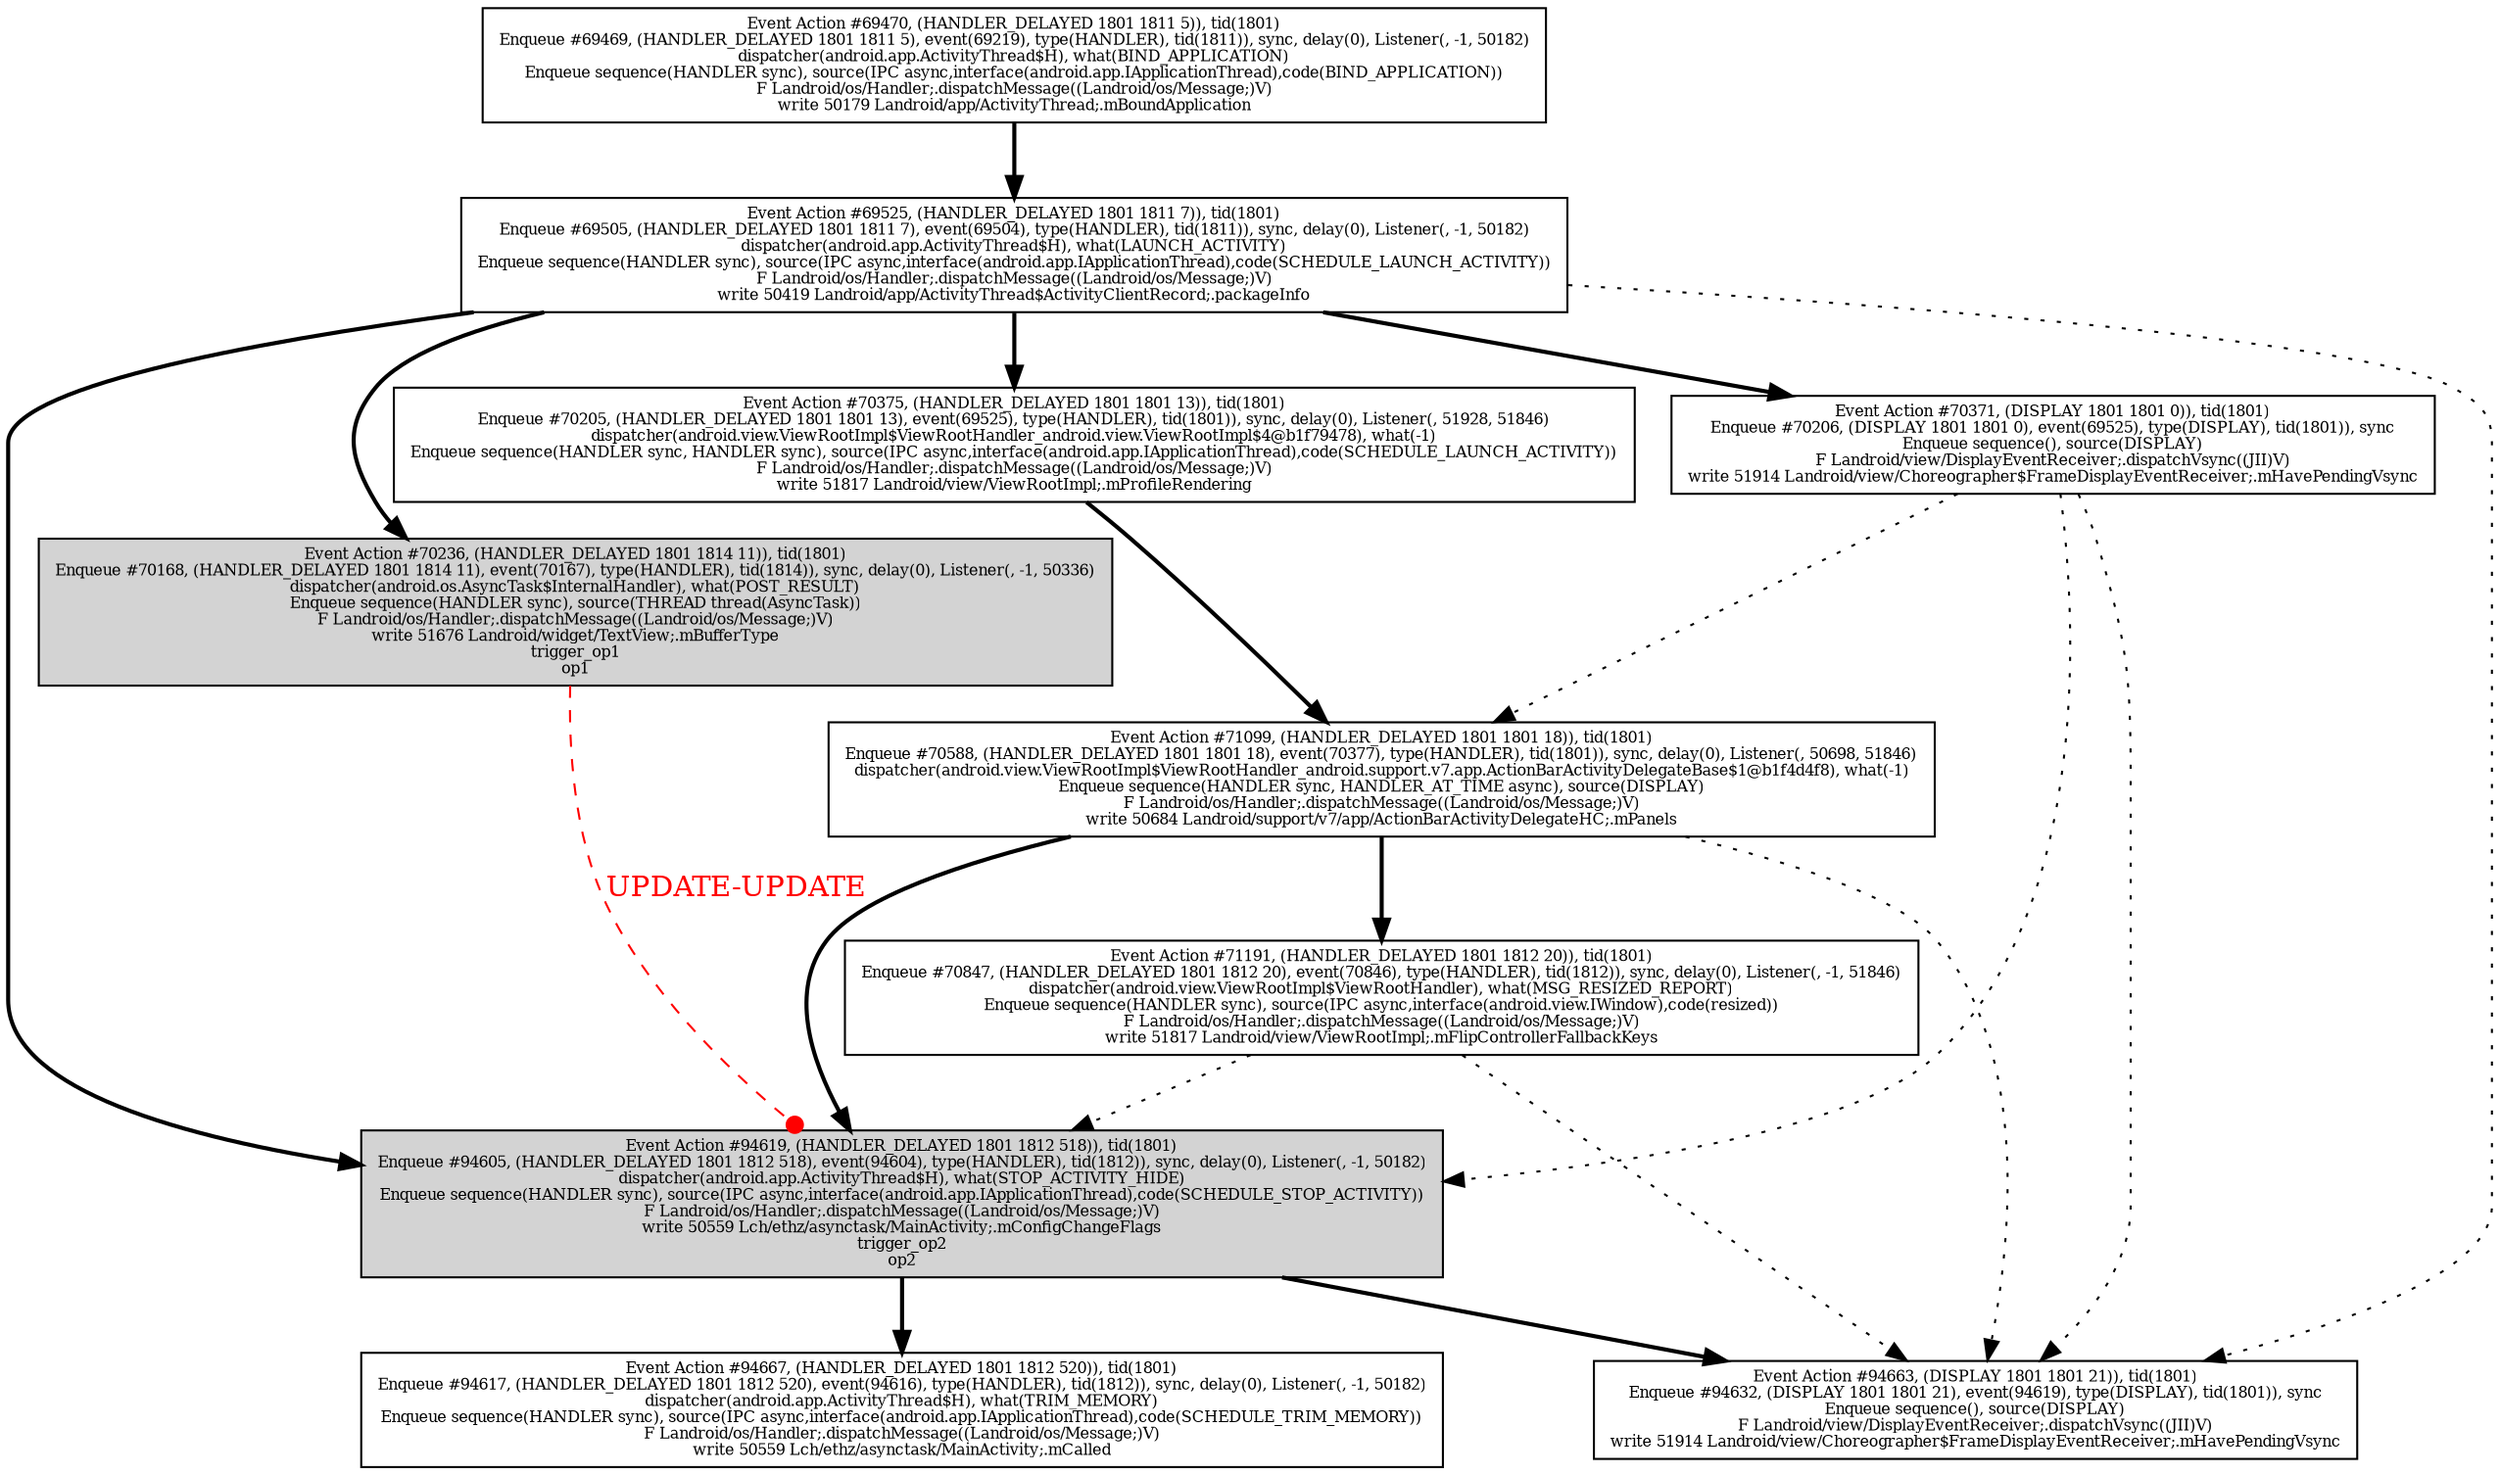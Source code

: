 digraph race0_364_4294967295 {
  node[fontsize=7.5];
  N69470 [label="Event Action #69470, (HANDLER_DELAYED 1801 1811 5)), tid(1801)\nEnqueue #69469, (HANDLER_DELAYED 1801 1811 5), event(69219), type(HANDLER), tid(1811)), sync, delay(0), Listener(, -1, 50182)\ndispatcher(android.app.ActivityThread$H), what(BIND_APPLICATION)\nEnqueue sequence(HANDLER sync), source(IPC async,interface(android.app.IApplicationThread),code(BIND_APPLICATION))\nF Landroid/os/Handler;.dispatchMessage((Landroid/os/Message;)V)\nwrite 50179 Landroid/app/ActivityThread;.mBoundApplication", URL="race?focus=69470&id=364", shape="box"];
  N69525 [label="Event Action #69525, (HANDLER_DELAYED 1801 1811 7)), tid(1801)\nEnqueue #69505, (HANDLER_DELAYED 1801 1811 7), event(69504), type(HANDLER), tid(1811)), sync, delay(0), Listener(, -1, 50182)\ndispatcher(android.app.ActivityThread$H), what(LAUNCH_ACTIVITY)\nEnqueue sequence(HANDLER sync), source(IPC async,interface(android.app.IApplicationThread),code(SCHEDULE_LAUNCH_ACTIVITY))\nF Landroid/os/Handler;.dispatchMessage((Landroid/os/Message;)V)\nwrite 50419 Landroid/app/ActivityThread$ActivityClientRecord;.packageInfo", URL="race?focus=69525&id=364", shape="box"];
  N70236 [label="Event Action #70236, (HANDLER_DELAYED 1801 1814 11)), tid(1801)\nEnqueue #70168, (HANDLER_DELAYED 1801 1814 11), event(70167), type(HANDLER), tid(1814)), sync, delay(0), Listener(, -1, 50336)\ndispatcher(android.os.AsyncTask$InternalHandler), what(POST_RESULT)\nEnqueue sequence(HANDLER sync), source(THREAD thread(AsyncTask))\nF Landroid/os/Handler;.dispatchMessage((Landroid/os/Message;)V)\nwrite 51676 Landroid/widget/TextView;.mBufferType\ntrigger_op1\nop1", URL="race?focus=70236&id=364", fillcolor="lightgrey", style="filled", shape="box"];
  N70371 [label="Event Action #70371, (DISPLAY 1801 1801 0)), tid(1801)\nEnqueue #70206, (DISPLAY 1801 1801 0), event(69525), type(DISPLAY), tid(1801)), sync\nEnqueue sequence(), source(DISPLAY)\nF Landroid/view/DisplayEventReceiver;.dispatchVsync((JII)V)\nwrite 51914 Landroid/view/Choreographer$FrameDisplayEventReceiver;.mHavePendingVsync", URL="race?focus=70371&id=364", shape="box"];
  N70375 [label="Event Action #70375, (HANDLER_DELAYED 1801 1801 13)), tid(1801)\nEnqueue #70205, (HANDLER_DELAYED 1801 1801 13), event(69525), type(HANDLER), tid(1801)), sync, delay(0), Listener(, 51928, 51846)\ndispatcher(android.view.ViewRootImpl$ViewRootHandler_android.view.ViewRootImpl$4@b1f79478), what(-1)\nEnqueue sequence(HANDLER sync, HANDLER sync), source(IPC async,interface(android.app.IApplicationThread),code(SCHEDULE_LAUNCH_ACTIVITY))\nF Landroid/os/Handler;.dispatchMessage((Landroid/os/Message;)V)\nwrite 51817 Landroid/view/ViewRootImpl;.mProfileRendering", URL="race?focus=70375&id=364", shape="box"];
  N71099 [label="Event Action #71099, (HANDLER_DELAYED 1801 1801 18)), tid(1801)\nEnqueue #70588, (HANDLER_DELAYED 1801 1801 18), event(70377), type(HANDLER), tid(1801)), sync, delay(0), Listener(, 50698, 51846)\ndispatcher(android.view.ViewRootImpl$ViewRootHandler_android.support.v7.app.ActionBarActivityDelegateBase$1@b1f4d4f8), what(-1)\nEnqueue sequence(HANDLER sync, HANDLER_AT_TIME async), source(DISPLAY)\nF Landroid/os/Handler;.dispatchMessage((Landroid/os/Message;)V)\nwrite 50684 Landroid/support/v7/app/ActionBarActivityDelegateHC;.mPanels", URL="race?focus=71099&id=364", shape="box"];
  N71191 [label="Event Action #71191, (HANDLER_DELAYED 1801 1812 20)), tid(1801)\nEnqueue #70847, (HANDLER_DELAYED 1801 1812 20), event(70846), type(HANDLER), tid(1812)), sync, delay(0), Listener(, -1, 51846)\ndispatcher(android.view.ViewRootImpl$ViewRootHandler), what(MSG_RESIZED_REPORT)\nEnqueue sequence(HANDLER sync), source(IPC async,interface(android.view.IWindow),code(resized))\nF Landroid/os/Handler;.dispatchMessage((Landroid/os/Message;)V)\nwrite 51817 Landroid/view/ViewRootImpl;.mFlipControllerFallbackKeys", URL="race?focus=71191&id=364", shape="box"];
  N94619 [label="Event Action #94619, (HANDLER_DELAYED 1801 1812 518)), tid(1801)\nEnqueue #94605, (HANDLER_DELAYED 1801 1812 518), event(94604), type(HANDLER), tid(1812)), sync, delay(0), Listener(, -1, 50182)\ndispatcher(android.app.ActivityThread$H), what(STOP_ACTIVITY_HIDE)\nEnqueue sequence(HANDLER sync), source(IPC async,interface(android.app.IApplicationThread),code(SCHEDULE_STOP_ACTIVITY))\nF Landroid/os/Handler;.dispatchMessage((Landroid/os/Message;)V)\nwrite 50559 Lch/ethz/asynctask/MainActivity;.mConfigChangeFlags\ntrigger_op2\nop2", URL="race?focus=94619&id=364", fillcolor="lightgrey", style="filled", shape="box"];
  N94663 [label="Event Action #94663, (DISPLAY 1801 1801 21)), tid(1801)\nEnqueue #94632, (DISPLAY 1801 1801 21), event(94619), type(DISPLAY), tid(1801)), sync\nEnqueue sequence(), source(DISPLAY)\nF Landroid/view/DisplayEventReceiver;.dispatchVsync((JII)V)\nwrite 51914 Landroid/view/Choreographer$FrameDisplayEventReceiver;.mHavePendingVsync", URL="race?focus=94663&id=364", shape="box"];
  N94667 [label="Event Action #94667, (HANDLER_DELAYED 1801 1812 520)), tid(1801)\nEnqueue #94617, (HANDLER_DELAYED 1801 1812 520), event(94616), type(HANDLER), tid(1812)), sync, delay(0), Listener(, -1, 50182)\ndispatcher(android.app.ActivityThread$H), what(TRIM_MEMORY)\nEnqueue sequence(HANDLER sync), source(IPC async,interface(android.app.IApplicationThread),code(SCHEDULE_TRIM_MEMORY))\nF Landroid/os/Handler;.dispatchMessage((Landroid/os/Message;)V)\nwrite 50559 Lch/ethz/asynctask/MainActivity;.mCalled", URL="race?focus=94667&id=364", shape="box"];
  N69470 -> N69525 [style="bold"];
  N69525 -> N70236 [style="bold"];
  N69525 -> N70371 [style="bold"];
  N69525 -> N70375 [style="bold"];
  N69525 -> N94619 [style="bold"];
  N69525 -> N94663 [style="dotted"];
  N70236 -> N94619 [label="UPDATE-UPDATE", color="red", style="dashed", arrowhead="dot", fontcolor="red", URL="race?focus=-1&id=363race?focus=-1&id=364race?focus=-1&id=365race?focus=-1&id=366race?focus=-1&id=367race?focus=-1&id=364"];
  N70371 -> N71099 [style="dotted"];
  N70371 -> N94619 [style="dotted"];
  N70371 -> N94663 [style="dotted"];
  N70375 -> N71099 [style="bold"];
  N71099 -> N71191 [style="bold"];
  N71099 -> N94619 [style="bold"];
  N71099 -> N94663 [style="dotted"];
  N71191 -> N94619 [style="dotted"];
  N71191 -> N94663 [style="dotted"];
  N94619 -> N94663 [style="bold"];
  N94619 -> N94667 [style="bold"];
}
